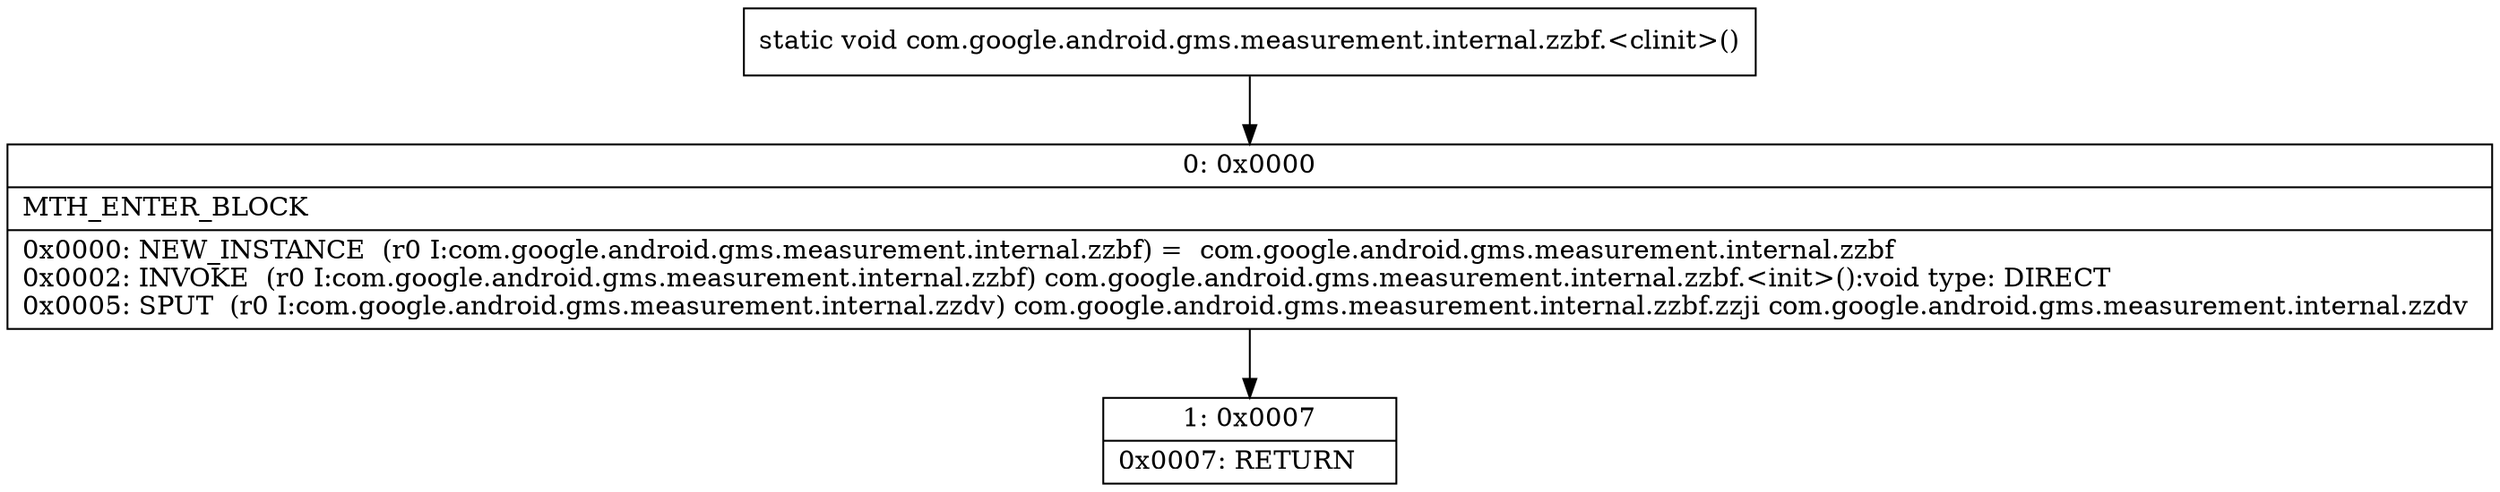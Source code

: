 digraph "CFG forcom.google.android.gms.measurement.internal.zzbf.\<clinit\>()V" {
Node_0 [shape=record,label="{0\:\ 0x0000|MTH_ENTER_BLOCK\l|0x0000: NEW_INSTANCE  (r0 I:com.google.android.gms.measurement.internal.zzbf) =  com.google.android.gms.measurement.internal.zzbf \l0x0002: INVOKE  (r0 I:com.google.android.gms.measurement.internal.zzbf) com.google.android.gms.measurement.internal.zzbf.\<init\>():void type: DIRECT \l0x0005: SPUT  (r0 I:com.google.android.gms.measurement.internal.zzdv) com.google.android.gms.measurement.internal.zzbf.zzji com.google.android.gms.measurement.internal.zzdv \l}"];
Node_1 [shape=record,label="{1\:\ 0x0007|0x0007: RETURN   \l}"];
MethodNode[shape=record,label="{static void com.google.android.gms.measurement.internal.zzbf.\<clinit\>() }"];
MethodNode -> Node_0;
Node_0 -> Node_1;
}

